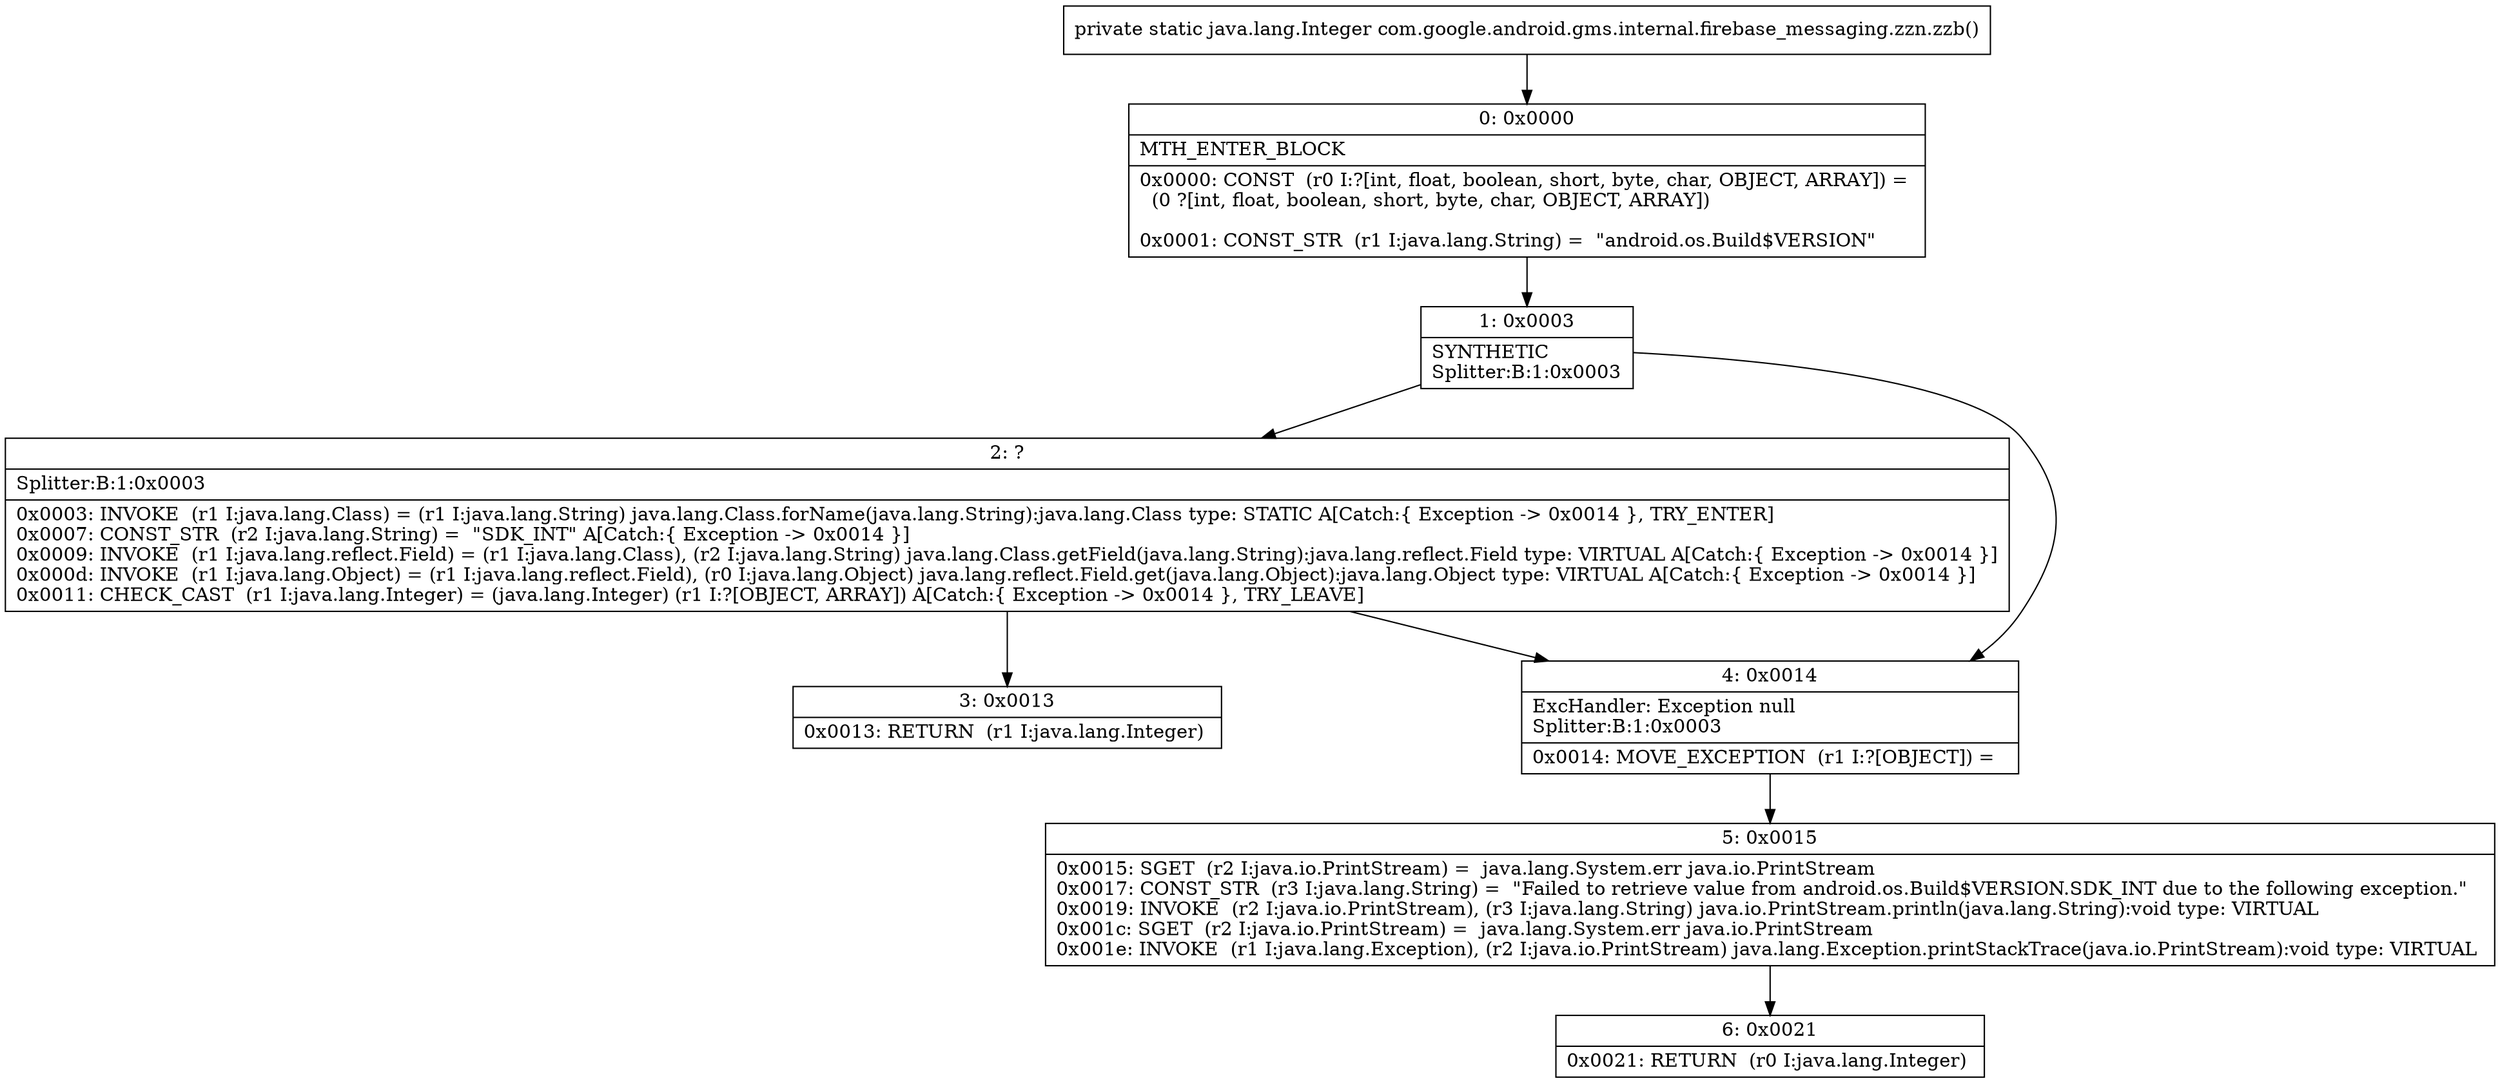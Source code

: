 digraph "CFG forcom.google.android.gms.internal.firebase_messaging.zzn.zzb()Ljava\/lang\/Integer;" {
Node_0 [shape=record,label="{0\:\ 0x0000|MTH_ENTER_BLOCK\l|0x0000: CONST  (r0 I:?[int, float, boolean, short, byte, char, OBJECT, ARRAY]) = \l  (0 ?[int, float, boolean, short, byte, char, OBJECT, ARRAY])\l \l0x0001: CONST_STR  (r1 I:java.lang.String) =  \"android.os.Build$VERSION\" \l}"];
Node_1 [shape=record,label="{1\:\ 0x0003|SYNTHETIC\lSplitter:B:1:0x0003\l}"];
Node_2 [shape=record,label="{2\:\ ?|Splitter:B:1:0x0003\l|0x0003: INVOKE  (r1 I:java.lang.Class) = (r1 I:java.lang.String) java.lang.Class.forName(java.lang.String):java.lang.Class type: STATIC A[Catch:\{ Exception \-\> 0x0014 \}, TRY_ENTER]\l0x0007: CONST_STR  (r2 I:java.lang.String) =  \"SDK_INT\" A[Catch:\{ Exception \-\> 0x0014 \}]\l0x0009: INVOKE  (r1 I:java.lang.reflect.Field) = (r1 I:java.lang.Class), (r2 I:java.lang.String) java.lang.Class.getField(java.lang.String):java.lang.reflect.Field type: VIRTUAL A[Catch:\{ Exception \-\> 0x0014 \}]\l0x000d: INVOKE  (r1 I:java.lang.Object) = (r1 I:java.lang.reflect.Field), (r0 I:java.lang.Object) java.lang.reflect.Field.get(java.lang.Object):java.lang.Object type: VIRTUAL A[Catch:\{ Exception \-\> 0x0014 \}]\l0x0011: CHECK_CAST  (r1 I:java.lang.Integer) = (java.lang.Integer) (r1 I:?[OBJECT, ARRAY]) A[Catch:\{ Exception \-\> 0x0014 \}, TRY_LEAVE]\l}"];
Node_3 [shape=record,label="{3\:\ 0x0013|0x0013: RETURN  (r1 I:java.lang.Integer) \l}"];
Node_4 [shape=record,label="{4\:\ 0x0014|ExcHandler: Exception null\lSplitter:B:1:0x0003\l|0x0014: MOVE_EXCEPTION  (r1 I:?[OBJECT]) =  \l}"];
Node_5 [shape=record,label="{5\:\ 0x0015|0x0015: SGET  (r2 I:java.io.PrintStream) =  java.lang.System.err java.io.PrintStream \l0x0017: CONST_STR  (r3 I:java.lang.String) =  \"Failed to retrieve value from android.os.Build$VERSION.SDK_INT due to the following exception.\" \l0x0019: INVOKE  (r2 I:java.io.PrintStream), (r3 I:java.lang.String) java.io.PrintStream.println(java.lang.String):void type: VIRTUAL \l0x001c: SGET  (r2 I:java.io.PrintStream) =  java.lang.System.err java.io.PrintStream \l0x001e: INVOKE  (r1 I:java.lang.Exception), (r2 I:java.io.PrintStream) java.lang.Exception.printStackTrace(java.io.PrintStream):void type: VIRTUAL \l}"];
Node_6 [shape=record,label="{6\:\ 0x0021|0x0021: RETURN  (r0 I:java.lang.Integer) \l}"];
MethodNode[shape=record,label="{private static java.lang.Integer com.google.android.gms.internal.firebase_messaging.zzn.zzb() }"];
MethodNode -> Node_0;
Node_0 -> Node_1;
Node_1 -> Node_2;
Node_1 -> Node_4;
Node_2 -> Node_3;
Node_2 -> Node_4;
Node_4 -> Node_5;
Node_5 -> Node_6;
}

